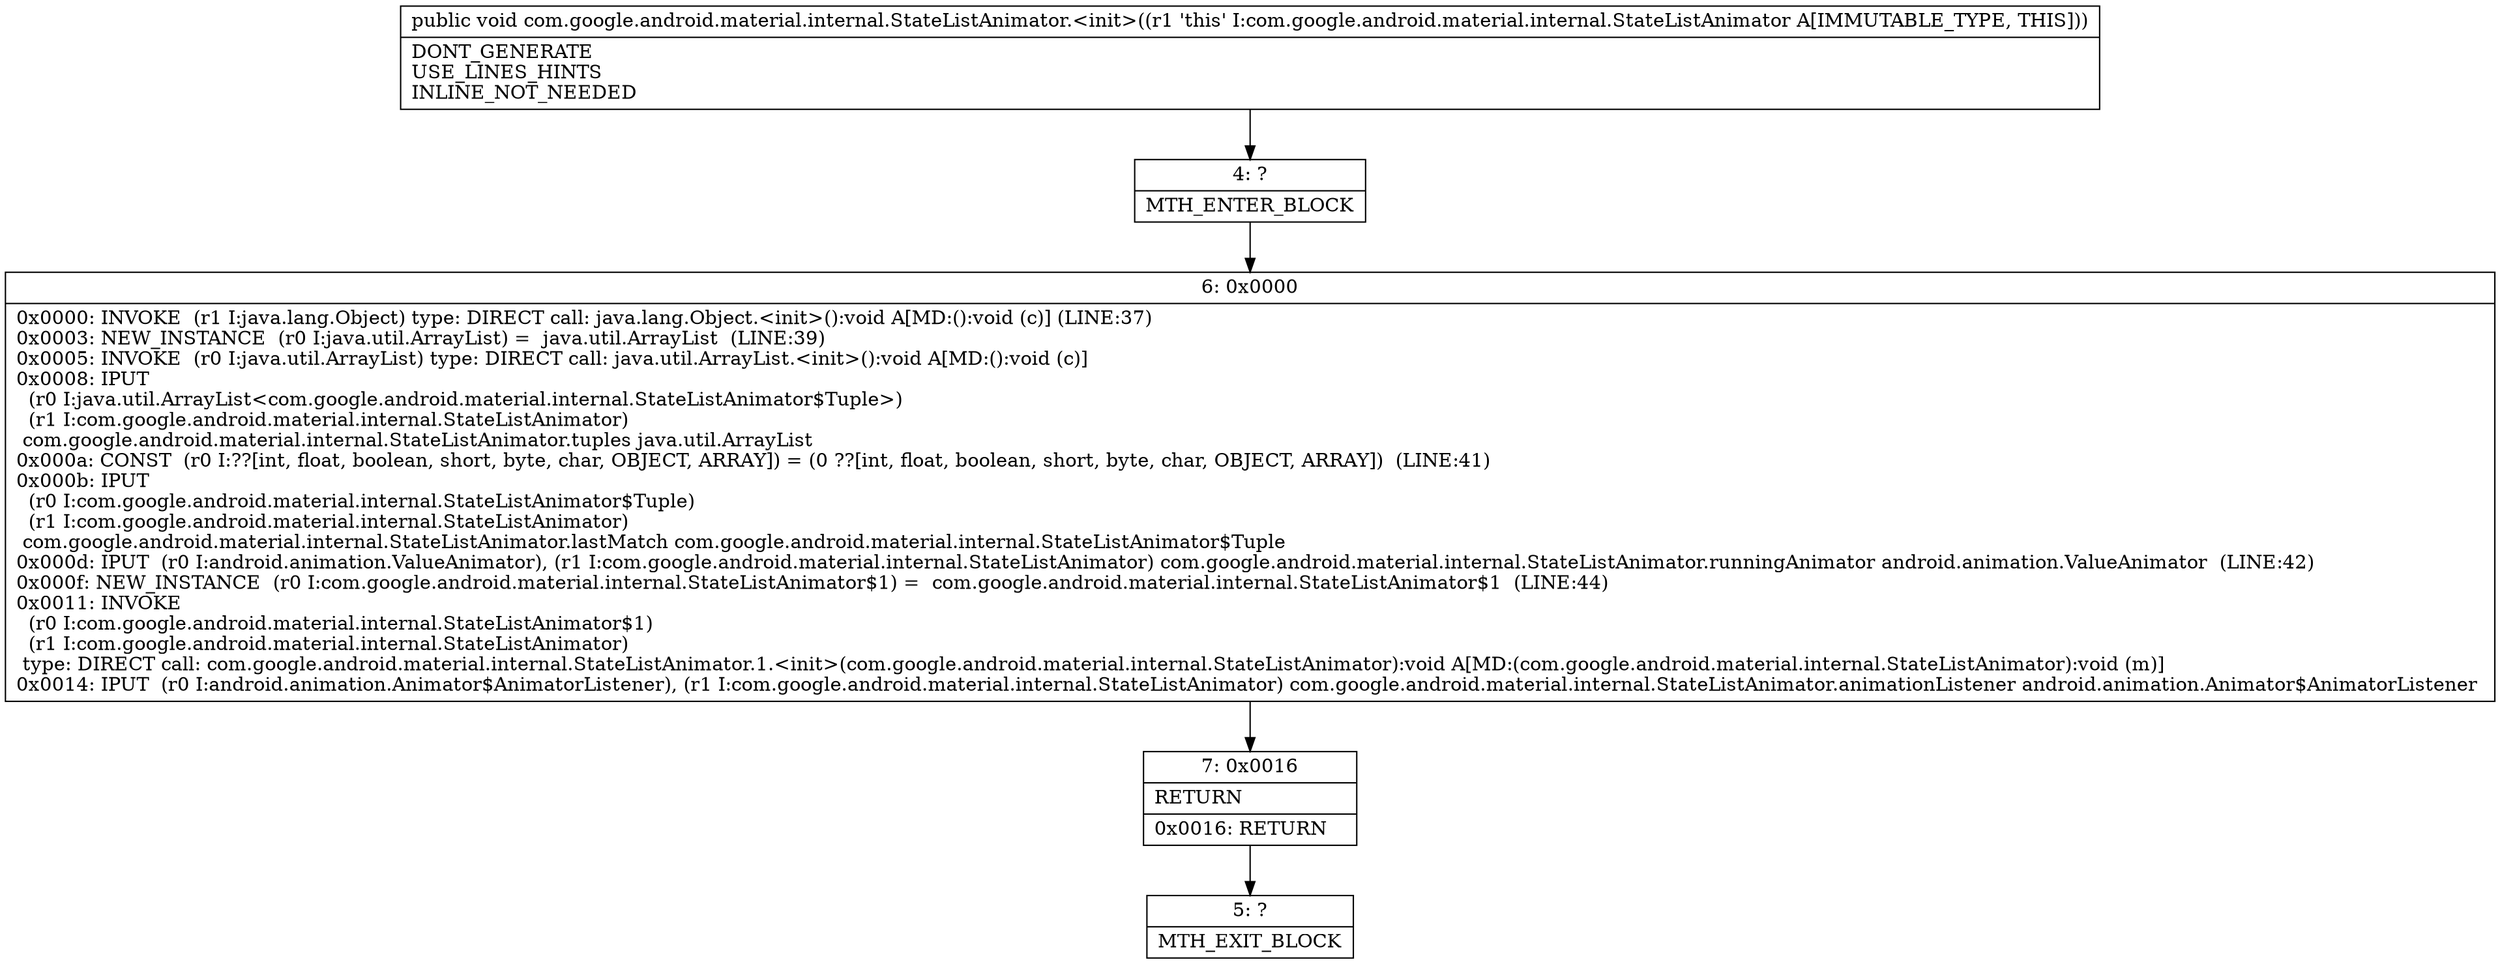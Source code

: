 digraph "CFG forcom.google.android.material.internal.StateListAnimator.\<init\>()V" {
Node_4 [shape=record,label="{4\:\ ?|MTH_ENTER_BLOCK\l}"];
Node_6 [shape=record,label="{6\:\ 0x0000|0x0000: INVOKE  (r1 I:java.lang.Object) type: DIRECT call: java.lang.Object.\<init\>():void A[MD:():void (c)] (LINE:37)\l0x0003: NEW_INSTANCE  (r0 I:java.util.ArrayList) =  java.util.ArrayList  (LINE:39)\l0x0005: INVOKE  (r0 I:java.util.ArrayList) type: DIRECT call: java.util.ArrayList.\<init\>():void A[MD:():void (c)]\l0x0008: IPUT  \l  (r0 I:java.util.ArrayList\<com.google.android.material.internal.StateListAnimator$Tuple\>)\l  (r1 I:com.google.android.material.internal.StateListAnimator)\l com.google.android.material.internal.StateListAnimator.tuples java.util.ArrayList \l0x000a: CONST  (r0 I:??[int, float, boolean, short, byte, char, OBJECT, ARRAY]) = (0 ??[int, float, boolean, short, byte, char, OBJECT, ARRAY])  (LINE:41)\l0x000b: IPUT  \l  (r0 I:com.google.android.material.internal.StateListAnimator$Tuple)\l  (r1 I:com.google.android.material.internal.StateListAnimator)\l com.google.android.material.internal.StateListAnimator.lastMatch com.google.android.material.internal.StateListAnimator$Tuple \l0x000d: IPUT  (r0 I:android.animation.ValueAnimator), (r1 I:com.google.android.material.internal.StateListAnimator) com.google.android.material.internal.StateListAnimator.runningAnimator android.animation.ValueAnimator  (LINE:42)\l0x000f: NEW_INSTANCE  (r0 I:com.google.android.material.internal.StateListAnimator$1) =  com.google.android.material.internal.StateListAnimator$1  (LINE:44)\l0x0011: INVOKE  \l  (r0 I:com.google.android.material.internal.StateListAnimator$1)\l  (r1 I:com.google.android.material.internal.StateListAnimator)\l type: DIRECT call: com.google.android.material.internal.StateListAnimator.1.\<init\>(com.google.android.material.internal.StateListAnimator):void A[MD:(com.google.android.material.internal.StateListAnimator):void (m)]\l0x0014: IPUT  (r0 I:android.animation.Animator$AnimatorListener), (r1 I:com.google.android.material.internal.StateListAnimator) com.google.android.material.internal.StateListAnimator.animationListener android.animation.Animator$AnimatorListener \l}"];
Node_7 [shape=record,label="{7\:\ 0x0016|RETURN\l|0x0016: RETURN   \l}"];
Node_5 [shape=record,label="{5\:\ ?|MTH_EXIT_BLOCK\l}"];
MethodNode[shape=record,label="{public void com.google.android.material.internal.StateListAnimator.\<init\>((r1 'this' I:com.google.android.material.internal.StateListAnimator A[IMMUTABLE_TYPE, THIS]))  | DONT_GENERATE\lUSE_LINES_HINTS\lINLINE_NOT_NEEDED\l}"];
MethodNode -> Node_4;Node_4 -> Node_6;
Node_6 -> Node_7;
Node_7 -> Node_5;
}


